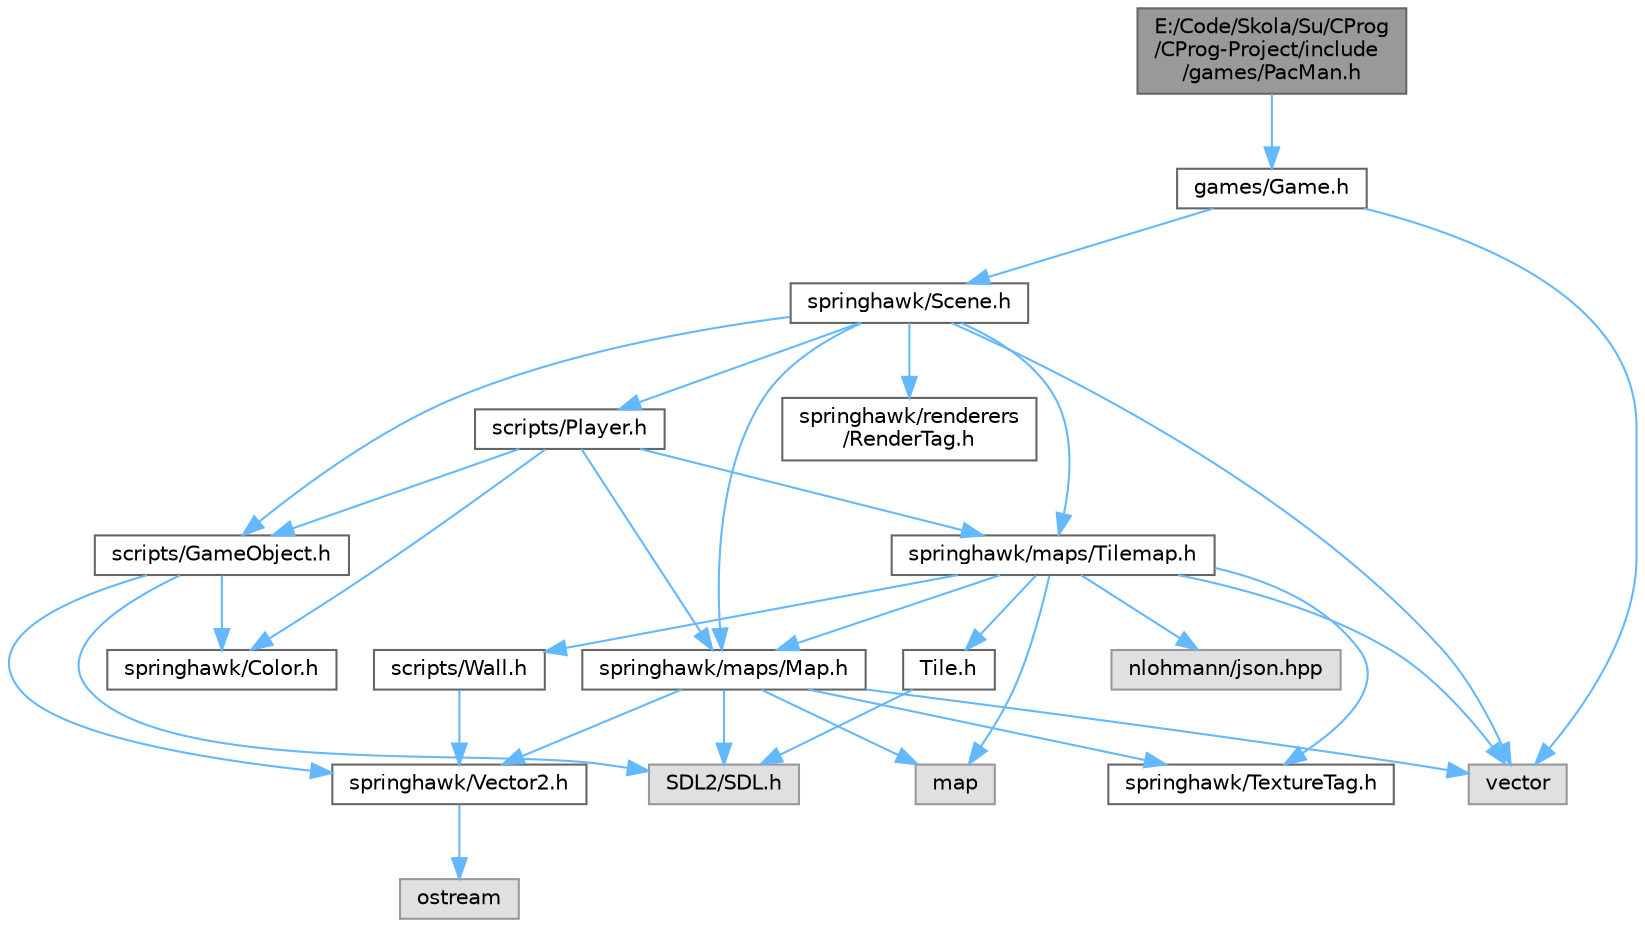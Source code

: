 digraph "E:/Code/Skola/Su/CProg/CProg-Project/include/games/PacMan.h"
{
 // LATEX_PDF_SIZE
  bgcolor="transparent";
  edge [fontname=Helvetica,fontsize=10,labelfontname=Helvetica,labelfontsize=10];
  node [fontname=Helvetica,fontsize=10,shape=box,height=0.2,width=0.4];
  Node1 [id="Node000001",label="E:/Code/Skola/Su/CProg\l/CProg-Project/include\l/games/PacMan.h",height=0.2,width=0.4,color="gray40", fillcolor="grey60", style="filled", fontcolor="black",tooltip=" "];
  Node1 -> Node2 [id="edge32_Node000001_Node000002",color="steelblue1",style="solid",tooltip=" "];
  Node2 [id="Node000002",label="games/Game.h",height=0.2,width=0.4,color="grey40", fillcolor="white", style="filled",URL="$_game_8h.html",tooltip=" "];
  Node2 -> Node3 [id="edge33_Node000002_Node000003",color="steelblue1",style="solid",tooltip=" "];
  Node3 [id="Node000003",label="vector",height=0.2,width=0.4,color="grey60", fillcolor="#E0E0E0", style="filled",tooltip=" "];
  Node2 -> Node4 [id="edge34_Node000002_Node000004",color="steelblue1",style="solid",tooltip=" "];
  Node4 [id="Node000004",label="springhawk/Scene.h",height=0.2,width=0.4,color="grey40", fillcolor="white", style="filled",URL="$_scene_8h.html",tooltip=" "];
  Node4 -> Node5 [id="edge35_Node000004_Node000005",color="steelblue1",style="solid",tooltip=" "];
  Node5 [id="Node000005",label="scripts/Player.h",height=0.2,width=0.4,color="grey40", fillcolor="white", style="filled",URL="$_player_8h.html",tooltip=" "];
  Node5 -> Node6 [id="edge36_Node000005_Node000006",color="steelblue1",style="solid",tooltip=" "];
  Node6 [id="Node000006",label="scripts/GameObject.h",height=0.2,width=0.4,color="grey40", fillcolor="white", style="filled",URL="$_game_object_8h.html",tooltip=" "];
  Node6 -> Node7 [id="edge37_Node000006_Node000007",color="steelblue1",style="solid",tooltip=" "];
  Node7 [id="Node000007",label="springhawk/Color.h",height=0.2,width=0.4,color="grey40", fillcolor="white", style="filled",URL="$_color_8h.html",tooltip=" "];
  Node6 -> Node8 [id="edge38_Node000006_Node000008",color="steelblue1",style="solid",tooltip=" "];
  Node8 [id="Node000008",label="springhawk/Vector2.h",height=0.2,width=0.4,color="grey40", fillcolor="white", style="filled",URL="$_vector2_8h.html",tooltip=" "];
  Node8 -> Node9 [id="edge39_Node000008_Node000009",color="steelblue1",style="solid",tooltip=" "];
  Node9 [id="Node000009",label="ostream",height=0.2,width=0.4,color="grey60", fillcolor="#E0E0E0", style="filled",tooltip=" "];
  Node6 -> Node10 [id="edge40_Node000006_Node000010",color="steelblue1",style="solid",tooltip=" "];
  Node10 [id="Node000010",label="SDL2/SDL.h",height=0.2,width=0.4,color="grey60", fillcolor="#E0E0E0", style="filled",tooltip=" "];
  Node5 -> Node7 [id="edge41_Node000005_Node000007",color="steelblue1",style="solid",tooltip=" "];
  Node5 -> Node11 [id="edge42_Node000005_Node000011",color="steelblue1",style="solid",tooltip=" "];
  Node11 [id="Node000011",label="springhawk/maps/Map.h",height=0.2,width=0.4,color="grey40", fillcolor="white", style="filled",URL="$_map_8h.html",tooltip=" "];
  Node11 -> Node12 [id="edge43_Node000011_Node000012",color="steelblue1",style="solid",tooltip=" "];
  Node12 [id="Node000012",label="map",height=0.2,width=0.4,color="grey60", fillcolor="#E0E0E0", style="filled",tooltip=" "];
  Node11 -> Node8 [id="edge44_Node000011_Node000008",color="steelblue1",style="solid",tooltip=" "];
  Node11 -> Node10 [id="edge45_Node000011_Node000010",color="steelblue1",style="solid",tooltip=" "];
  Node11 -> Node3 [id="edge46_Node000011_Node000003",color="steelblue1",style="solid",tooltip=" "];
  Node11 -> Node13 [id="edge47_Node000011_Node000013",color="steelblue1",style="solid",tooltip=" "];
  Node13 [id="Node000013",label="springhawk/TextureTag.h",height=0.2,width=0.4,color="grey40", fillcolor="white", style="filled",URL="$_texture_tag_8h.html",tooltip=" "];
  Node5 -> Node14 [id="edge48_Node000005_Node000014",color="steelblue1",style="solid",tooltip=" "];
  Node14 [id="Node000014",label="springhawk/maps/Tilemap.h",height=0.2,width=0.4,color="grey40", fillcolor="white", style="filled",URL="$_tilemap_8h.html",tooltip=" "];
  Node14 -> Node3 [id="edge49_Node000014_Node000003",color="steelblue1",style="solid",tooltip=" "];
  Node14 -> Node12 [id="edge50_Node000014_Node000012",color="steelblue1",style="solid",tooltip=" "];
  Node14 -> Node11 [id="edge51_Node000014_Node000011",color="steelblue1",style="solid",tooltip=" "];
  Node14 -> Node15 [id="edge52_Node000014_Node000015",color="steelblue1",style="solid",tooltip=" "];
  Node15 [id="Node000015",label="scripts/Wall.h",height=0.2,width=0.4,color="grey40", fillcolor="white", style="filled",URL="$_wall_8h.html",tooltip=" "];
  Node15 -> Node8 [id="edge53_Node000015_Node000008",color="steelblue1",style="solid",tooltip=" "];
  Node14 -> Node16 [id="edge54_Node000014_Node000016",color="steelblue1",style="solid",tooltip=" "];
  Node16 [id="Node000016",label="Tile.h",height=0.2,width=0.4,color="grey40", fillcolor="white", style="filled",URL="$_tile_8h.html",tooltip=" "];
  Node16 -> Node10 [id="edge55_Node000016_Node000010",color="steelblue1",style="solid",tooltip=" "];
  Node14 -> Node13 [id="edge56_Node000014_Node000013",color="steelblue1",style="solid",tooltip=" "];
  Node14 -> Node17 [id="edge57_Node000014_Node000017",color="steelblue1",style="solid",tooltip=" "];
  Node17 [id="Node000017",label="nlohmann/json.hpp",height=0.2,width=0.4,color="grey60", fillcolor="#E0E0E0", style="filled",tooltip=" "];
  Node4 -> Node6 [id="edge58_Node000004_Node000006",color="steelblue1",style="solid",tooltip=" "];
  Node4 -> Node18 [id="edge59_Node000004_Node000018",color="steelblue1",style="solid",tooltip=" "];
  Node18 [id="Node000018",label="springhawk/renderers\l/RenderTag.h",height=0.2,width=0.4,color="grey40", fillcolor="white", style="filled",URL="$_render_tag_8h.html",tooltip=" "];
  Node4 -> Node11 [id="edge60_Node000004_Node000011",color="steelblue1",style="solid",tooltip=" "];
  Node4 -> Node14 [id="edge61_Node000004_Node000014",color="steelblue1",style="solid",tooltip=" "];
  Node4 -> Node3 [id="edge62_Node000004_Node000003",color="steelblue1",style="solid",tooltip=" "];
}
